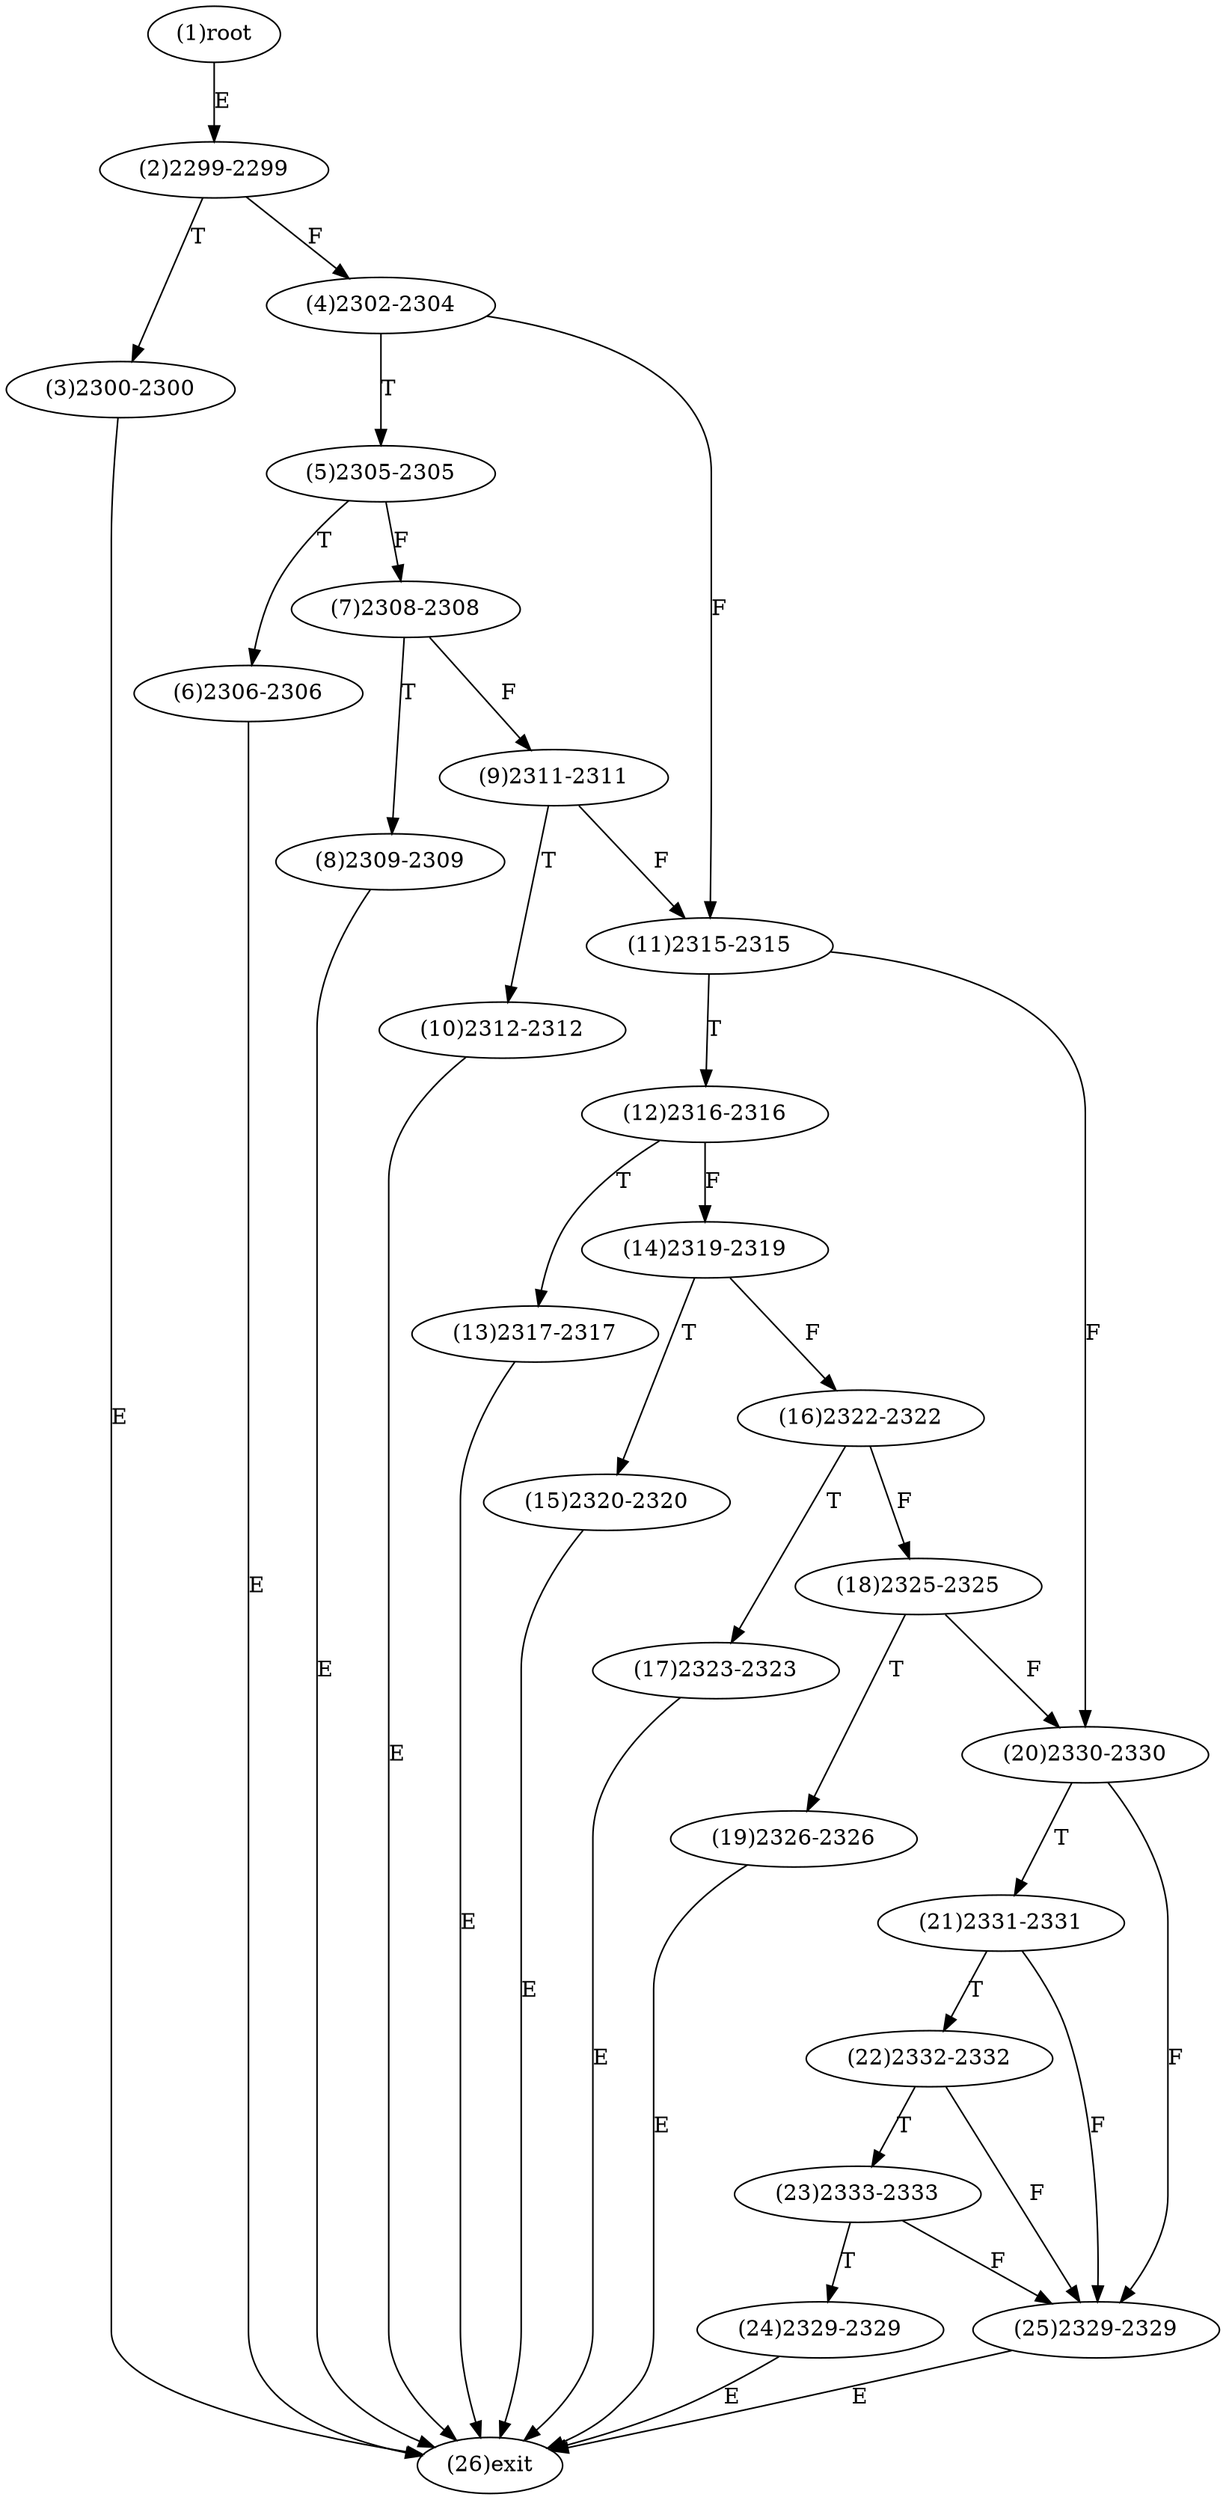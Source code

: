 digraph "" { 
1[ label="(1)root"];
2[ label="(2)2299-2299"];
3[ label="(3)2300-2300"];
4[ label="(4)2302-2304"];
5[ label="(5)2305-2305"];
6[ label="(6)2306-2306"];
7[ label="(7)2308-2308"];
8[ label="(8)2309-2309"];
9[ label="(9)2311-2311"];
10[ label="(10)2312-2312"];
11[ label="(11)2315-2315"];
12[ label="(12)2316-2316"];
13[ label="(13)2317-2317"];
14[ label="(14)2319-2319"];
15[ label="(15)2320-2320"];
17[ label="(17)2323-2323"];
16[ label="(16)2322-2322"];
19[ label="(19)2326-2326"];
18[ label="(18)2325-2325"];
21[ label="(21)2331-2331"];
20[ label="(20)2330-2330"];
23[ label="(23)2333-2333"];
22[ label="(22)2332-2332"];
25[ label="(25)2329-2329"];
24[ label="(24)2329-2329"];
26[ label="(26)exit"];
1->2[ label="E"];
2->4[ label="F"];
2->3[ label="T"];
3->26[ label="E"];
4->11[ label="F"];
4->5[ label="T"];
5->7[ label="F"];
5->6[ label="T"];
6->26[ label="E"];
7->9[ label="F"];
7->8[ label="T"];
8->26[ label="E"];
9->11[ label="F"];
9->10[ label="T"];
10->26[ label="E"];
11->20[ label="F"];
11->12[ label="T"];
12->14[ label="F"];
12->13[ label="T"];
13->26[ label="E"];
14->16[ label="F"];
14->15[ label="T"];
15->26[ label="E"];
16->18[ label="F"];
16->17[ label="T"];
17->26[ label="E"];
18->20[ label="F"];
18->19[ label="T"];
19->26[ label="E"];
20->25[ label="F"];
20->21[ label="T"];
21->25[ label="F"];
21->22[ label="T"];
22->25[ label="F"];
22->23[ label="T"];
23->25[ label="F"];
23->24[ label="T"];
24->26[ label="E"];
25->26[ label="E"];
}
